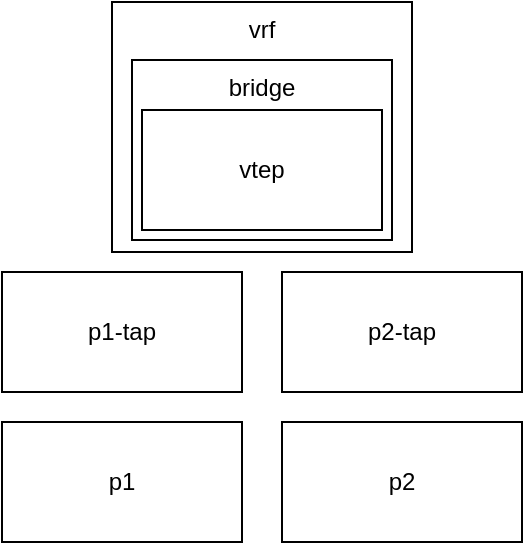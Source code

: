 <mxfile version="27.0.9">
  <diagram name="Page-1" id="t1eqp0cpJ61dEECF5D6b">
    <mxGraphModel dx="679" dy="616" grid="1" gridSize="10" guides="1" tooltips="1" connect="1" arrows="1" fold="1" page="1" pageScale="1" pageWidth="350" pageHeight="70" math="0" shadow="0">
      <root>
        <mxCell id="0" />
        <mxCell id="1" parent="0" />
        <mxCell id="BEba4OpDu1-zwmOeZV-D-5" value="vrf" style="rounded=0;whiteSpace=wrap;html=1;verticalAlign=top;" vertex="1" parent="1">
          <mxGeometry x="100" y="-150" width="150" height="125" as="geometry" />
        </mxCell>
        <mxCell id="BEba4OpDu1-zwmOeZV-D-2" value="bridge" style="rounded=0;whiteSpace=wrap;html=1;verticalAlign=top;" vertex="1" parent="1">
          <mxGeometry x="110" y="-121" width="130" height="90" as="geometry" />
        </mxCell>
        <mxCell id="BEba4OpDu1-zwmOeZV-D-1" value="vtep" style="rounded=0;whiteSpace=wrap;html=1;" vertex="1" parent="1">
          <mxGeometry x="115" y="-96" width="120" height="60" as="geometry" />
        </mxCell>
        <mxCell id="BEba4OpDu1-zwmOeZV-D-3" value="p1" style="rounded=0;whiteSpace=wrap;html=1;" vertex="1" parent="1">
          <mxGeometry x="45" y="60" width="120" height="60" as="geometry" />
        </mxCell>
        <mxCell id="BEba4OpDu1-zwmOeZV-D-4" value="p2" style="rounded=0;whiteSpace=wrap;html=1;" vertex="1" parent="1">
          <mxGeometry x="185" y="60" width="120" height="60" as="geometry" />
        </mxCell>
        <mxCell id="BEba4OpDu1-zwmOeZV-D-6" style="edgeStyle=orthogonalEdgeStyle;rounded=0;orthogonalLoop=1;jettySize=auto;html=1;exitX=0.5;exitY=1;exitDx=0;exitDy=0;" edge="1" parent="1">
          <mxGeometry relative="1" as="geometry">
            <mxPoint x="170" y="-35.0" as="sourcePoint" />
            <mxPoint x="170" y="-35.0" as="targetPoint" />
          </mxGeometry>
        </mxCell>
        <mxCell id="BEba4OpDu1-zwmOeZV-D-7" value="p1-tap" style="rounded=0;whiteSpace=wrap;html=1;" vertex="1" parent="1">
          <mxGeometry x="45" y="-15" width="120" height="60" as="geometry" />
        </mxCell>
        <mxCell id="BEba4OpDu1-zwmOeZV-D-8" value="p2-tap" style="rounded=0;whiteSpace=wrap;html=1;" vertex="1" parent="1">
          <mxGeometry x="185" y="-15" width="120" height="60" as="geometry" />
        </mxCell>
      </root>
    </mxGraphModel>
  </diagram>
</mxfile>
